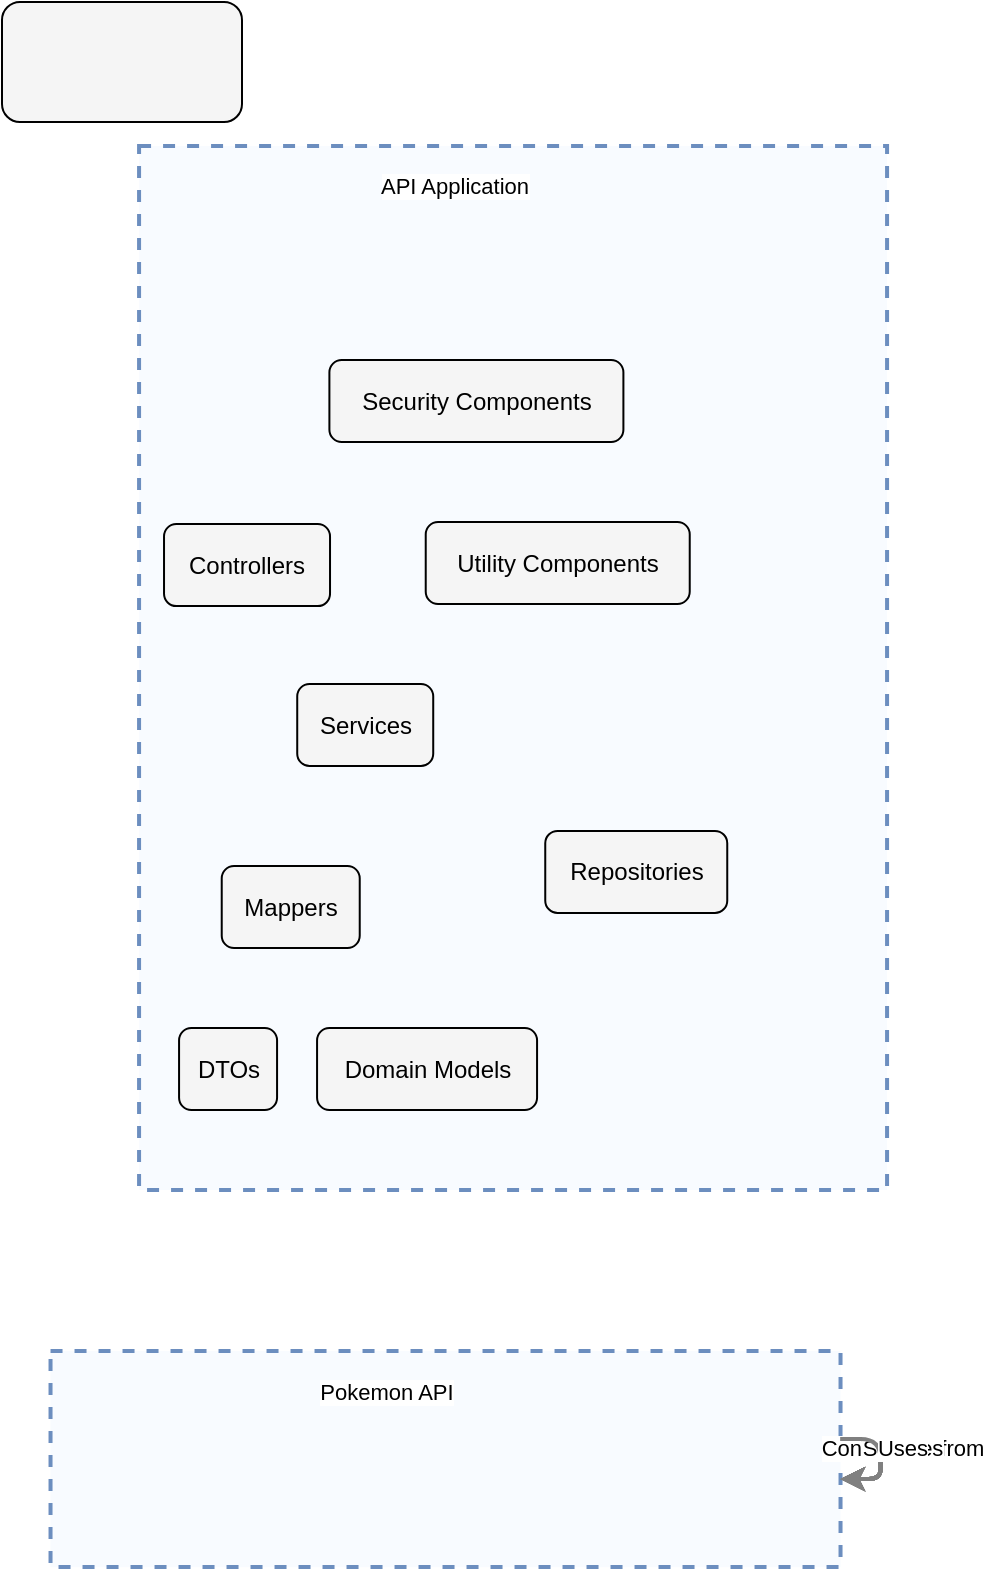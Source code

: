 <?xml version="1.0" encoding="UTF-8"?>
        <mxfile version="14.6.5" type="device">
          <diagram id="codeviz-diagram" name="System Diagram">
            <mxGraphModel dx="1000" dy="1000" grid="1" gridSize="10" guides="1" tooltips="1" connect="1" arrows="1" fold="1" page="1" pageScale="1" pageWidth="1169" pageHeight="827" math="0" shadow="0">
              <root>
                <mxCell id="0"/>
                <mxCell id="1" parent="0"/>
                <mxCell id="api_application_boundary" value="" style="html=1;whiteSpace=wrap;container=1;fillColor=#dae8fc;strokeColor=#6c8ebf;dashed=1;fillOpacity=20;strokeWidth=2;containerType=none;recursiveResize=0;movable=1;resizable=1;autosize=0;dropTarget=0" vertex="1" parent="pokemon_api_system">
                  <mxGeometry x="44.267" y="-602.549" width="374" height="522" as="geometry"/>
                </mxCell>
                <mxCell id="api_application_boundary_label" value="API Application" style="edgeLabel;html=1;align=center;verticalAlign=middle;resizable=0;labelBackgroundColor=white;spacing=5" vertex="1" parent="pokemon_api_system">
                  <mxGeometry x="52.267" y="-594.549" width="298" height="24" as="geometry"/>
                </mxCell>
<mxCell id="pokemon_api_system" value="" style="html=1;whiteSpace=wrap;container=1;fillColor=#dae8fc;strokeColor=#6c8ebf;dashed=1;fillOpacity=20;strokeWidth=2;containerType=none;recursiveResize=0;movable=1;resizable=1;autosize=0;dropTarget=0" vertex="1" parent="temp-wrapper-e0f1958e-ced2-45c4-9c4e-7c376fe90247">
                  <mxGeometry x="24.267" y="674.549" width="395" height="108" as="geometry"/>
                </mxCell>
                <mxCell id="pokemon_api_system_label" value="Pokemon API" style="edgeLabel;html=1;align=center;verticalAlign=middle;resizable=0;labelBackgroundColor=white;spacing=5" vertex="1" parent="temp-wrapper-e0f1958e-ced2-45c4-9c4e-7c376fe90247">
                  <mxGeometry x="32.267" y="682.549" width="319" height="24" as="geometry"/>
                </mxCell>
                <mxCell id="temp-wrapper-e0f1958e-ced2-45c4-9c4e-7c376fe90247" value="" style="rounded=1;whiteSpace=wrap;html=1;fillColor=#f5f5f5" vertex="1" parent="1">
                      <mxGeometry x="0" y="0" width="120" height="60" as="geometry"/>
                    </mxCell>
<mxCell id="controllers" value="Controllers" style="rounded=1;whiteSpace=wrap;html=1;fillColor=#f5f5f5" vertex="1" parent="api_application_boundary">
                      <mxGeometry x="12.48" y="189.032" width="83" height="41" as="geometry"/>
                    </mxCell>
<mxCell id="services" value="Services" style="rounded=1;whiteSpace=wrap;html=1;fillColor=#f5f5f5" vertex="1" parent="api_application_boundary">
                      <mxGeometry x="79.083" y="269" width="68" height="41" as="geometry"/>
                    </mxCell>
<mxCell id="repositories" value="Repositories" style="rounded=1;whiteSpace=wrap;html=1;fillColor=#f5f5f5" vertex="1" parent="api_application_boundary">
                      <mxGeometry x="203.089" y="342.463" width="91" height="41" as="geometry"/>
                    </mxCell>
<mxCell id="security_components" value="Security Components" style="rounded=1;whiteSpace=wrap;html=1;fillColor=#f5f5f5" vertex="1" parent="api_application_boundary">
                      <mxGeometry x="95.167" y="107" width="147" height="41" as="geometry"/>
                    </mxCell>
<mxCell id="mappers" value="Mappers" style="rounded=1;whiteSpace=wrap;html=1;fillColor=#f5f5f5" vertex="1" parent="api_application_boundary">
                      <mxGeometry x="41.333" y="360" width="69" height="41" as="geometry"/>
                    </mxCell>
<mxCell id="domain_models" value="Domain Models" style="rounded=1;whiteSpace=wrap;html=1;fillColor=#f5f5f5" vertex="1" parent="api_application_boundary">
                      <mxGeometry x="89" y="441" width="110" height="41" as="geometry"/>
                    </mxCell>
<mxCell id="dtos" value="DTOs" style="rounded=1;whiteSpace=wrap;html=1;fillColor=#f5f5f5" vertex="1" parent="api_application_boundary">
                      <mxGeometry x="20.0" y="441" width="49" height="41" as="geometry"/>
                    </mxCell>
<mxCell id="utils" value="Utility Components" style="rounded=1;whiteSpace=wrap;html=1;fillColor=#f5f5f5" vertex="1" parent="api_application_boundary">
                      <mxGeometry x="143.333" y="188" width="132" height="41" as="geometry"/>
                    </mxCell>
                <mxCell id="edge-e-controllers-services" style="edgeStyle=orthogonalEdgeStyle;rounded=1;orthogonalLoop=1;jettySize=auto;html=1;strokeColor=#808080;strokeWidth=2;jumpStyle=arc;jumpSize=10;spacing=15;labelBackgroundColor=white;labelBorderColor=none" edge="1" parent="1" source="pokemon_api_system" target="pokemon_api_system">
                    <mxGeometry relative="1" as="geometry"/>
                  </mxCell>
                  <mxCell id="edge-e-controllers-services_label" value="Uses" style="edgeLabel;html=1;align=center;verticalAlign=middle;resizable=0;points=[];" vertex="1" connectable="0" parent="edge-e-controllers-services">
                    <mxGeometry x="-0.2" y="10" relative="1" as="geometry">
                      <mxPoint as="offset"/>
                    </mxGeometry>
                  </mxCell>
<mxCell id="edge-e-services-repositories" style="edgeStyle=orthogonalEdgeStyle;rounded=1;orthogonalLoop=1;jettySize=auto;html=1;strokeColor=#808080;strokeWidth=2;jumpStyle=arc;jumpSize=10;spacing=15;labelBackgroundColor=white;labelBorderColor=none" edge="1" parent="1" source="pokemon_api_system" target="pokemon_api_system">
                    <mxGeometry relative="1" as="geometry"/>
                  </mxCell>
                  <mxCell id="edge-e-services-repositories_label" value="Uses" style="edgeLabel;html=1;align=center;verticalAlign=middle;resizable=0;points=[];" vertex="1" connectable="0" parent="edge-e-services-repositories">
                    <mxGeometry x="-0.2" y="10" relative="1" as="geometry">
                      <mxPoint as="offset"/>
                    </mxGeometry>
                  </mxCell>
<mxCell id="edge-e-services-mappers" style="edgeStyle=orthogonalEdgeStyle;rounded=1;orthogonalLoop=1;jettySize=auto;html=1;strokeColor=#808080;strokeWidth=2;jumpStyle=arc;jumpSize=10;spacing=15;labelBackgroundColor=white;labelBorderColor=none" edge="1" parent="1" source="pokemon_api_system" target="pokemon_api_system">
                    <mxGeometry relative="1" as="geometry"/>
                  </mxCell>
                  <mxCell id="edge-e-services-mappers_label" value="Uses" style="edgeLabel;html=1;align=center;verticalAlign=middle;resizable=0;points=[];" vertex="1" connectable="0" parent="edge-e-services-mappers">
                    <mxGeometry x="-0.2" y="10" relative="1" as="geometry">
                      <mxPoint as="offset"/>
                    </mxGeometry>
                  </mxCell>
<mxCell id="edge-e-services-domain_models" style="edgeStyle=orthogonalEdgeStyle;rounded=1;orthogonalLoop=1;jettySize=auto;html=1;strokeColor=#808080;strokeWidth=2;jumpStyle=arc;jumpSize=10;spacing=15;labelBackgroundColor=white;labelBorderColor=none" edge="1" parent="1" source="pokemon_api_system" target="pokemon_api_system">
                    <mxGeometry relative="1" as="geometry"/>
                  </mxCell>
                  <mxCell id="edge-e-services-domain_models_label" value="Manages" style="edgeLabel;html=1;align=center;verticalAlign=middle;resizable=0;points=[];" vertex="1" connectable="0" parent="edge-e-services-domain_models">
                    <mxGeometry x="-0.2" y="10" relative="1" as="geometry">
                      <mxPoint as="offset"/>
                    </mxGeometry>
                  </mxCell>
<mxCell id="edge-e-controllers-dtos" style="edgeStyle=orthogonalEdgeStyle;rounded=1;orthogonalLoop=1;jettySize=auto;html=1;strokeColor=#808080;strokeWidth=2;jumpStyle=arc;jumpSize=10;spacing=15;labelBackgroundColor=white;labelBorderColor=none" edge="1" parent="1" source="pokemon_api_system" target="pokemon_api_system">
                    <mxGeometry relative="1" as="geometry"/>
                  </mxCell>
                  <mxCell id="edge-e-controllers-dtos_label" value="Uses" style="edgeLabel;html=1;align=center;verticalAlign=middle;resizable=0;points=[];" vertex="1" connectable="0" parent="edge-e-controllers-dtos">
                    <mxGeometry x="-0.2" y="10" relative="1" as="geometry">
                      <mxPoint as="offset"/>
                    </mxGeometry>
                  </mxCell>
<mxCell id="edge-e-mappers-dtos" style="edgeStyle=orthogonalEdgeStyle;rounded=1;orthogonalLoop=1;jettySize=auto;html=1;strokeColor=#808080;strokeWidth=2;jumpStyle=arc;jumpSize=10;spacing=15;labelBackgroundColor=white;labelBorderColor=none" edge="1" parent="1" source="pokemon_api_system" target="pokemon_api_system">
                    <mxGeometry relative="1" as="geometry"/>
                  </mxCell>
                  <mxCell id="edge-e-mappers-dtos_label" value="Converts to/from" style="edgeLabel;html=1;align=center;verticalAlign=middle;resizable=0;points=[];" vertex="1" connectable="0" parent="edge-e-mappers-dtos">
                    <mxGeometry x="-0.2" y="10" relative="1" as="geometry">
                      <mxPoint as="offset"/>
                    </mxGeometry>
                  </mxCell>
<mxCell id="edge-e-mappers-domain_models" style="edgeStyle=orthogonalEdgeStyle;rounded=1;orthogonalLoop=1;jettySize=auto;html=1;strokeColor=#808080;strokeWidth=2;jumpStyle=arc;jumpSize=10;spacing=15;labelBackgroundColor=white;labelBorderColor=none" edge="1" parent="1" source="pokemon_api_system" target="pokemon_api_system">
                    <mxGeometry relative="1" as="geometry"/>
                  </mxCell>
                  <mxCell id="edge-e-mappers-domain_models_label" value="Converts to/from" style="edgeLabel;html=1;align=center;verticalAlign=middle;resizable=0;points=[];" vertex="1" connectable="0" parent="edge-e-mappers-domain_models">
                    <mxGeometry x="-0.2" y="10" relative="1" as="geometry">
                      <mxPoint as="offset"/>
                    </mxGeometry>
                  </mxCell>
<mxCell id="edge-e-repositories-domain_models" style="edgeStyle=orthogonalEdgeStyle;rounded=1;orthogonalLoop=1;jettySize=auto;html=1;strokeColor=#808080;strokeWidth=2;jumpStyle=arc;jumpSize=10;spacing=15;labelBackgroundColor=white;labelBorderColor=none" edge="1" parent="1" source="pokemon_api_system" target="pokemon_api_system">
                    <mxGeometry relative="1" as="geometry"/>
                  </mxCell>
                  <mxCell id="edge-e-repositories-domain_models_label" value="Persists" style="edgeLabel;html=1;align=center;verticalAlign=middle;resizable=0;points=[];" vertex="1" connectable="0" parent="edge-e-repositories-domain_models">
                    <mxGeometry x="-0.2" y="10" relative="1" as="geometry">
                      <mxPoint as="offset"/>
                    </mxGeometry>
                  </mxCell>
<mxCell id="edge-e-security_components-controllers" style="edgeStyle=orthogonalEdgeStyle;rounded=1;orthogonalLoop=1;jettySize=auto;html=1;strokeColor=#808080;strokeWidth=2;jumpStyle=arc;jumpSize=10;spacing=15;labelBackgroundColor=white;labelBorderColor=none" edge="1" parent="1" source="pokemon_api_system" target="pokemon_api_system">
                    <mxGeometry relative="1" as="geometry"/>
                  </mxCell>
                  <mxCell id="edge-e-security_components-controllers_label" value="Secures" style="edgeLabel;html=1;align=center;verticalAlign=middle;resizable=0;points=[];" vertex="1" connectable="0" parent="edge-e-security_components-controllers">
                    <mxGeometry x="-0.2" y="10" relative="1" as="geometry">
                      <mxPoint as="offset"/>
                    </mxGeometry>
                  </mxCell>
<mxCell id="edge-e-security_components-utils" style="edgeStyle=orthogonalEdgeStyle;rounded=1;orthogonalLoop=1;jettySize=auto;html=1;strokeColor=#808080;strokeWidth=2;jumpStyle=arc;jumpSize=10;spacing=15;labelBackgroundColor=white;labelBorderColor=none" edge="1" parent="1" source="pokemon_api_system" target="pokemon_api_system">
                    <mxGeometry relative="1" as="geometry"/>
                  </mxCell>
                  <mxCell id="edge-e-security_components-utils_label" value="Uses" style="edgeLabel;html=1;align=center;verticalAlign=middle;resizable=0;points=[];" vertex="1" connectable="0" parent="edge-e-security_components-utils">
                    <mxGeometry x="-0.2" y="10" relative="1" as="geometry">
                      <mxPoint as="offset"/>
                    </mxGeometry>
                  </mxCell>
              </root>
            </mxGraphModel>
          </diagram>
        </mxfile>